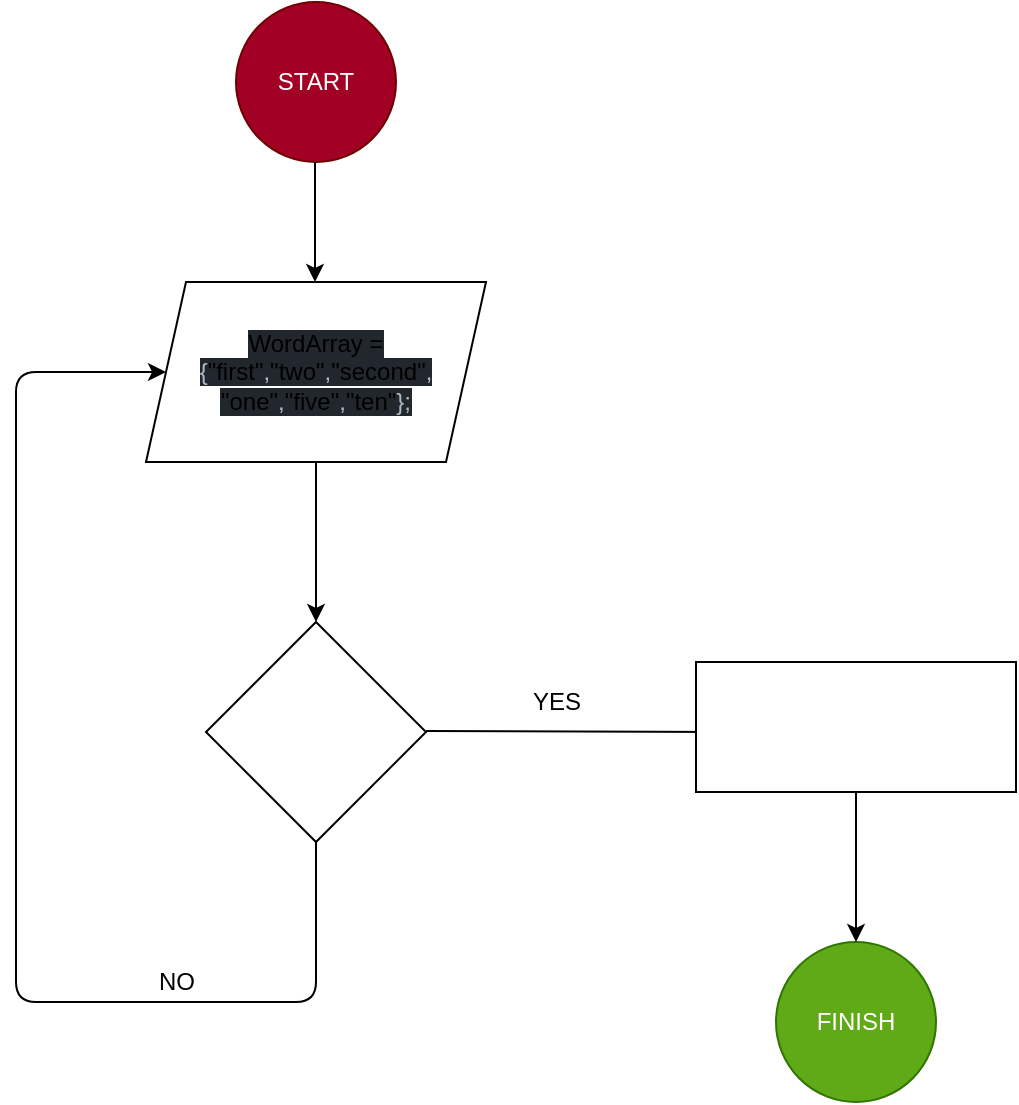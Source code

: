 <mxfile>
    <diagram id="IKre2C1BjyY-xeML4A0U" name="Страница 1">
        <mxGraphModel dx="820" dy="498" grid="1" gridSize="10" guides="1" tooltips="1" connect="1" arrows="1" fold="1" page="1" pageScale="1" pageWidth="827" pageHeight="1169" math="0" shadow="0">
            <root>
                <mxCell id="0"/>
                <mxCell id="1" parent="0"/>
                <mxCell id="2" value="START" style="ellipse;whiteSpace=wrap;html=1;fillColor=#a20025;fontColor=#ffffff;strokeColor=#6F0000;" vertex="1" parent="1">
                    <mxGeometry x="310" y="10" width="80" height="80" as="geometry"/>
                </mxCell>
                <mxCell id="3" value="FINISH" style="ellipse;whiteSpace=wrap;html=1;fillColor=#60a917;fontColor=#ffffff;strokeColor=#2D7600;" vertex="1" parent="1">
                    <mxGeometry x="580" y="480" width="80" height="80" as="geometry"/>
                </mxCell>
                <mxCell id="4" value="" style="endArrow=classic;html=1;" edge="1" parent="1">
                    <mxGeometry width="50" height="50" relative="1" as="geometry">
                        <mxPoint x="349.5" y="90" as="sourcePoint"/>
                        <mxPoint x="349.5" y="150" as="targetPoint"/>
                    </mxGeometry>
                </mxCell>
                <mxCell id="5" value="&lt;span class=&quot;pl-en&quot; style=&quot;box-sizing: border-box ; font-size: 12px ; font-style: normal ; font-weight: 400 ; letter-spacing: normal ; text-indent: 0px ; text-transform: none ; word-spacing: 0px ; background-color: rgb(34 , 39 , 46)&quot;&gt;WordArray&lt;/span&gt;&lt;span style=&quot;color: rgb(173 , 186 , 199) ; font-size: 12px ; font-style: normal ; font-weight: 400 ; letter-spacing: normal ; text-indent: 0px ; text-transform: none ; word-spacing: 0px ; background-color: rgb(34 , 39 , 46) ; display: inline ; float: none&quot;&gt; &lt;/span&gt;&lt;span class=&quot;pl-k&quot; style=&quot;box-sizing: border-box ; font-size: 12px ; font-style: normal ; font-weight: 400 ; letter-spacing: normal ; text-indent: 0px ; text-transform: none ; word-spacing: 0px ; background-color: rgb(34 , 39 , 46)&quot;&gt;=&lt;/span&gt;&lt;span style=&quot;color: rgb(173 , 186 , 199) ; font-size: 12px ; font-style: normal ; font-weight: 400 ; letter-spacing: normal ; text-indent: 0px ; text-transform: none ; word-spacing: 0px ; background-color: rgb(34 , 39 , 46) ; display: inline ; float: none&quot;&gt;{&lt;/span&gt;&lt;span class=&quot;pl-s&quot; style=&quot;box-sizing: border-box ; font-size: 12px ; font-style: normal ; font-weight: 400 ; letter-spacing: normal ; text-indent: 0px ; text-transform: none ; word-spacing: 0px ; background-color: rgb(34 , 39 , 46)&quot;&gt;&lt;span class=&quot;pl-pds&quot; style=&quot;box-sizing: border-box&quot;&gt;&quot;&lt;/span&gt;first&lt;span class=&quot;pl-pds&quot; style=&quot;box-sizing: border-box&quot;&gt;&quot;&lt;/span&gt;&lt;/span&gt;&lt;span style=&quot;color: rgb(173 , 186 , 199) ; font-size: 12px ; font-style: normal ; font-weight: 400 ; letter-spacing: normal ; text-indent: 0px ; text-transform: none ; word-spacing: 0px ; background-color: rgb(34 , 39 , 46) ; display: inline ; float: none&quot;&gt;,&lt;/span&gt;&lt;span class=&quot;pl-s&quot; style=&quot;box-sizing: border-box ; font-size: 12px ; font-style: normal ; font-weight: 400 ; letter-spacing: normal ; text-indent: 0px ; text-transform: none ; word-spacing: 0px ; background-color: rgb(34 , 39 , 46)&quot;&gt;&lt;span class=&quot;pl-pds&quot; style=&quot;box-sizing: border-box&quot;&gt;&quot;&lt;/span&gt;two&lt;span class=&quot;pl-pds&quot; style=&quot;box-sizing: border-box&quot;&gt;&quot;&lt;/span&gt;&lt;/span&gt;&lt;span style=&quot;color: rgb(173 , 186 , 199) ; font-size: 12px ; font-style: normal ; font-weight: 400 ; letter-spacing: normal ; text-indent: 0px ; text-transform: none ; word-spacing: 0px ; background-color: rgb(34 , 39 , 46) ; display: inline ; float: none&quot;&gt;,&lt;/span&gt;&lt;span class=&quot;pl-s&quot; style=&quot;box-sizing: border-box ; font-size: 12px ; font-style: normal ; font-weight: 400 ; letter-spacing: normal ; text-indent: 0px ; text-transform: none ; word-spacing: 0px ; background-color: rgb(34 , 39 , 46)&quot;&gt;&lt;span class=&quot;pl-pds&quot; style=&quot;box-sizing: border-box&quot;&gt;&quot;&lt;/span&gt;second&lt;span class=&quot;pl-pds&quot; style=&quot;box-sizing: border-box&quot;&gt;&quot;&lt;/span&gt;&lt;/span&gt;&lt;span style=&quot;color: rgb(173 , 186 , 199) ; font-size: 12px ; font-style: normal ; font-weight: 400 ; letter-spacing: normal ; text-indent: 0px ; text-transform: none ; word-spacing: 0px ; background-color: rgb(34 , 39 , 46) ; display: inline ; float: none&quot;&gt;,&lt;br&gt;&lt;/span&gt;&lt;span class=&quot;pl-s&quot; style=&quot;box-sizing: border-box ; font-size: 12px ; font-style: normal ; font-weight: 400 ; letter-spacing: normal ; text-indent: 0px ; text-transform: none ; word-spacing: 0px ; background-color: rgb(34 , 39 , 46)&quot;&gt;&lt;span class=&quot;pl-pds&quot; style=&quot;box-sizing: border-box&quot;&gt;&quot;&lt;/span&gt;one&lt;span class=&quot;pl-pds&quot; style=&quot;box-sizing: border-box&quot;&gt;&quot;&lt;/span&gt;&lt;/span&gt;&lt;span style=&quot;color: rgb(173 , 186 , 199) ; font-size: 12px ; font-style: normal ; font-weight: 400 ; letter-spacing: normal ; text-indent: 0px ; text-transform: none ; word-spacing: 0px ; background-color: rgb(34 , 39 , 46) ; display: inline ; float: none&quot;&gt;,&lt;/span&gt;&lt;span class=&quot;pl-s&quot; style=&quot;box-sizing: border-box ; font-size: 12px ; font-style: normal ; font-weight: 400 ; letter-spacing: normal ; text-indent: 0px ; text-transform: none ; word-spacing: 0px ; background-color: rgb(34 , 39 , 46)&quot;&gt;&lt;span class=&quot;pl-pds&quot; style=&quot;box-sizing: border-box&quot;&gt;&quot;&lt;/span&gt;five&lt;span class=&quot;pl-pds&quot; style=&quot;box-sizing: border-box&quot;&gt;&quot;&lt;/span&gt;&lt;/span&gt;&lt;span style=&quot;color: rgb(173 , 186 , 199) ; font-size: 12px ; font-style: normal ; font-weight: 400 ; letter-spacing: normal ; text-indent: 0px ; text-transform: none ; word-spacing: 0px ; background-color: rgb(34 , 39 , 46) ; display: inline ; float: none&quot;&gt;,&lt;/span&gt;&lt;span class=&quot;pl-s&quot; style=&quot;box-sizing: border-box ; font-size: 12px ; font-style: normal ; font-weight: 400 ; letter-spacing: normal ; text-indent: 0px ; text-transform: none ; word-spacing: 0px ; background-color: rgb(34 , 39 , 46)&quot;&gt;&lt;span class=&quot;pl-pds&quot; style=&quot;box-sizing: border-box&quot;&gt;&quot;&lt;/span&gt;ten&lt;span class=&quot;pl-pds&quot; style=&quot;box-sizing: border-box&quot;&gt;&quot;&lt;/span&gt;&lt;/span&gt;&lt;span style=&quot;color: rgb(173 , 186 , 199) ; font-size: 12px ; font-style: normal ; font-weight: 400 ; letter-spacing: normal ; text-indent: 0px ; text-transform: none ; word-spacing: 0px ; background-color: rgb(34 , 39 , 46) ; display: inline ; float: none&quot;&gt;};&lt;/span&gt;" style="shape=parallelogram;perimeter=parallelogramPerimeter;whiteSpace=wrap;html=1;fixedSize=1;" vertex="1" parent="1">
                    <mxGeometry x="265" y="150" width="170" height="90" as="geometry"/>
                </mxCell>
                <mxCell id="6" value="" style="endArrow=classic;html=1;" edge="1" parent="1" target="7">
                    <mxGeometry width="50" height="50" relative="1" as="geometry">
                        <mxPoint x="350" y="240" as="sourcePoint"/>
                        <mxPoint x="349.5" y="320" as="targetPoint"/>
                    </mxGeometry>
                </mxCell>
                <mxCell id="7" value="" style="rhombus;whiteSpace=wrap;html=1;" vertex="1" parent="1">
                    <mxGeometry x="295" y="320" width="110" height="110" as="geometry"/>
                </mxCell>
                <mxCell id="8" value="" style="endArrow=classic;html=1;" edge="1" parent="1">
                    <mxGeometry width="50" height="50" relative="1" as="geometry">
                        <mxPoint x="405" y="374.5" as="sourcePoint"/>
                        <mxPoint x="561" y="375" as="targetPoint"/>
                    </mxGeometry>
                </mxCell>
                <mxCell id="10" value="" style="endArrow=classic;html=1;exitX=0.5;exitY=1;exitDx=0;exitDy=0;entryX=0;entryY=0.5;entryDx=0;entryDy=0;" edge="1" parent="1" source="7" target="5">
                    <mxGeometry width="50" height="50" relative="1" as="geometry">
                        <mxPoint x="390" y="370" as="sourcePoint"/>
                        <mxPoint x="200" y="180" as="targetPoint"/>
                        <Array as="points">
                            <mxPoint x="350" y="510"/>
                            <mxPoint x="200" y="510"/>
                            <mxPoint x="200" y="195"/>
                        </Array>
                    </mxGeometry>
                </mxCell>
                <mxCell id="11" value="NO" style="text;html=1;align=center;verticalAlign=middle;resizable=0;points=[];autosize=1;strokeColor=none;fillColor=none;" vertex="1" parent="1">
                    <mxGeometry x="265" y="490" width="30" height="20" as="geometry"/>
                </mxCell>
                <mxCell id="12" value="YES" style="text;html=1;align=center;verticalAlign=middle;resizable=0;points=[];autosize=1;strokeColor=none;fillColor=none;" vertex="1" parent="1">
                    <mxGeometry x="450" y="350" width="40" height="20" as="geometry"/>
                </mxCell>
                <mxCell id="15" style="edgeStyle=none;html=1;exitX=0.5;exitY=1;exitDx=0;exitDy=0;" edge="1" parent="1" source="13" target="3">
                    <mxGeometry relative="1" as="geometry"/>
                </mxCell>
                <mxCell id="13" value="" style="rounded=0;whiteSpace=wrap;html=1;" vertex="1" parent="1">
                    <mxGeometry x="540" y="340" width="160" height="65" as="geometry"/>
                </mxCell>
            </root>
        </mxGraphModel>
    </diagram>
</mxfile>